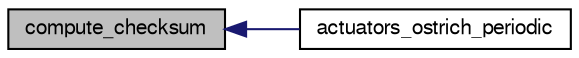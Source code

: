digraph "compute_checksum"
{
  edge [fontname="FreeSans",fontsize="10",labelfontname="FreeSans",labelfontsize="10"];
  node [fontname="FreeSans",fontsize="10",shape=record];
  rankdir="LR";
  Node1 [label="compute_checksum",height=0.2,width=0.4,color="black", fillcolor="grey75", style="filled", fontcolor="black"];
  Node1 -> Node2 [dir="back",color="midnightblue",fontsize="10",style="solid",fontname="FreeSans"];
  Node2 [label="actuators_ostrich_periodic",height=0.2,width=0.4,color="black", fillcolor="white", style="filled",URL="$actuators__ostrich_8h.html#ae47b4a3b2d75b6b733eb0f9c5d72a372"];
}
